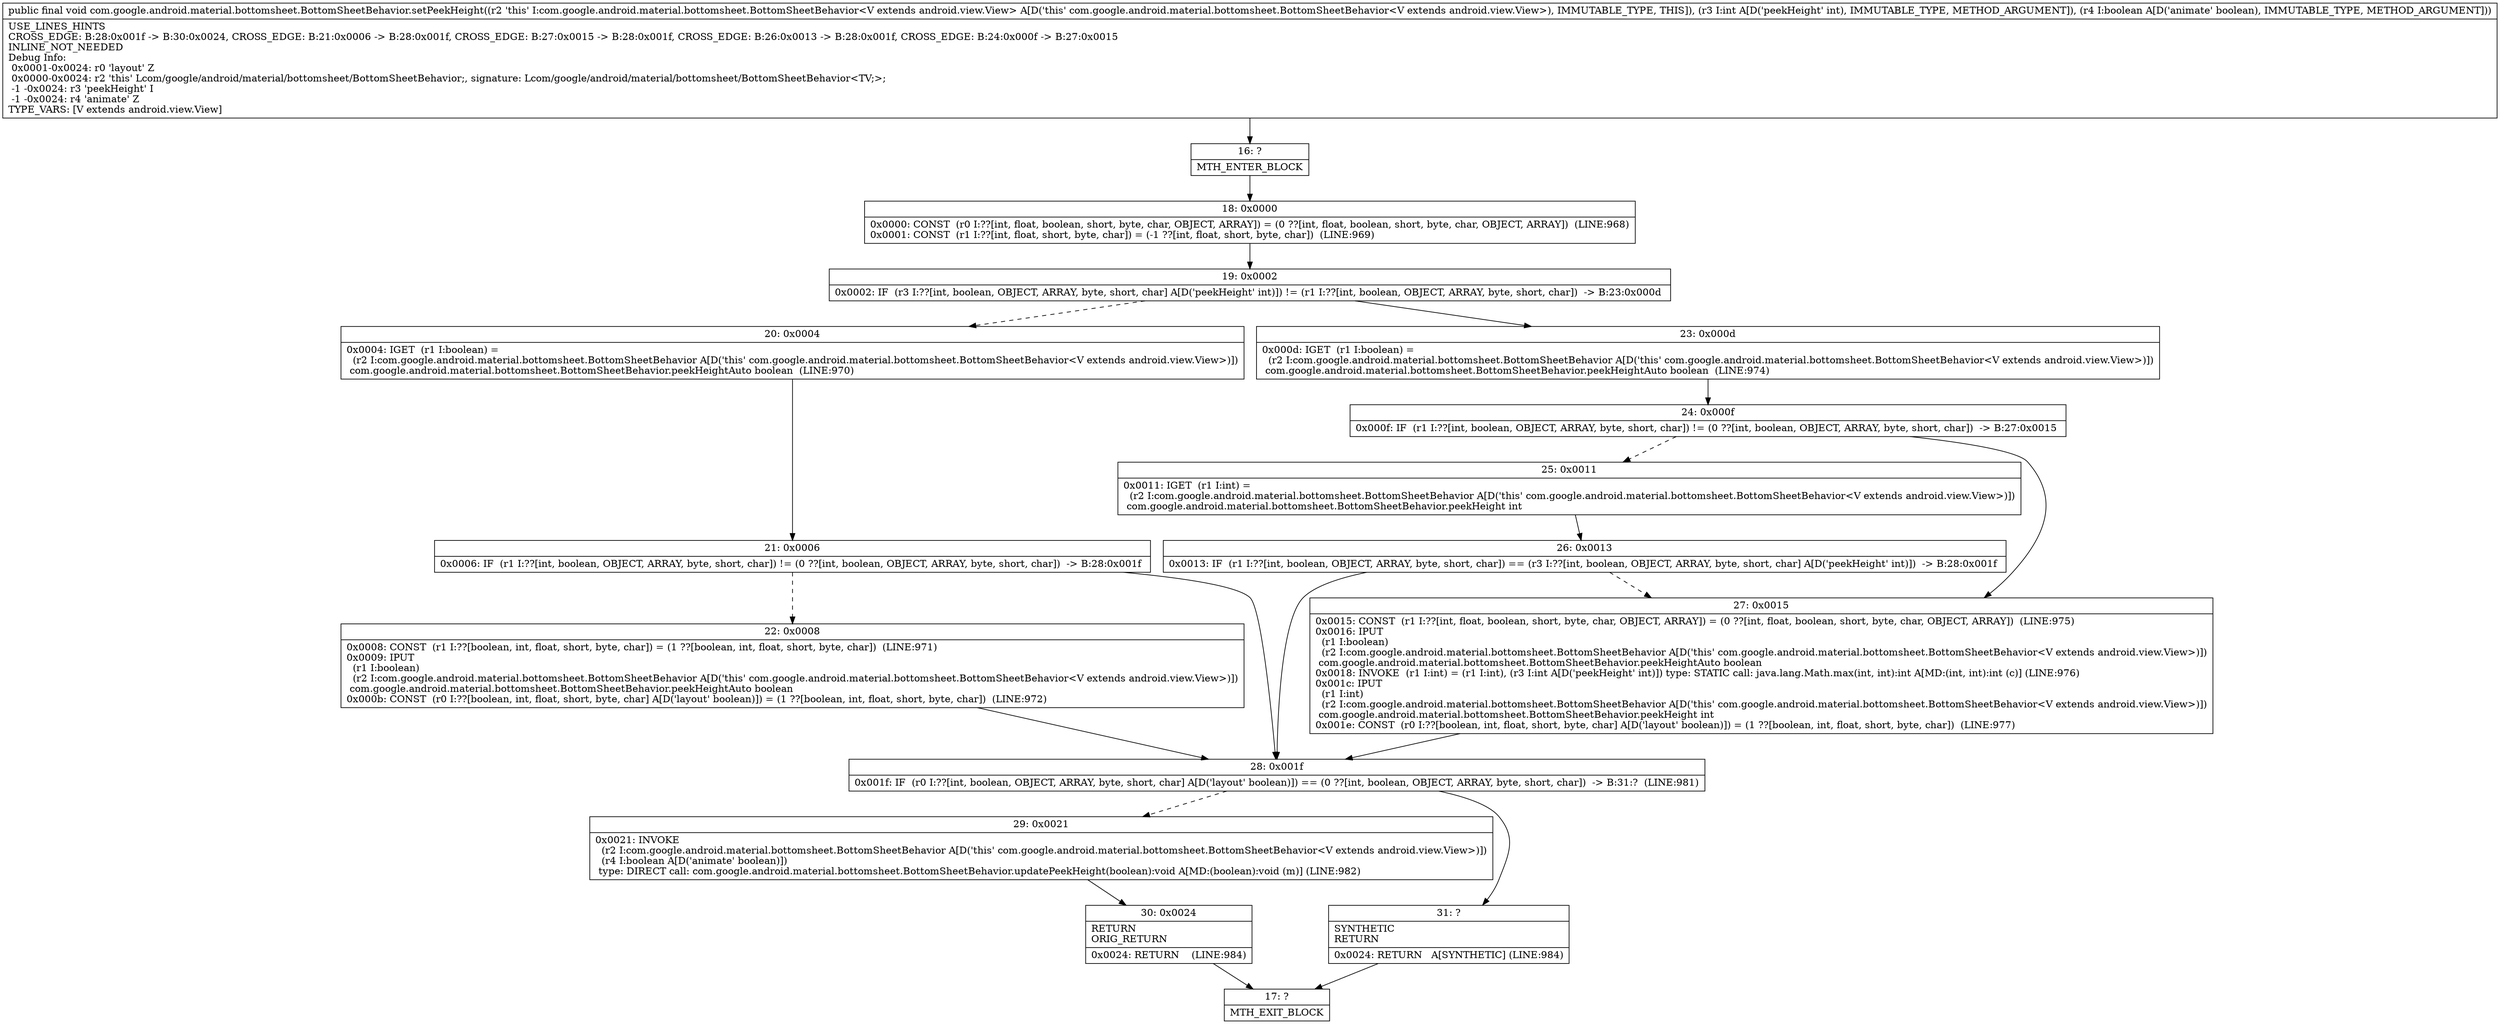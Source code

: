 digraph "CFG forcom.google.android.material.bottomsheet.BottomSheetBehavior.setPeekHeight(IZ)V" {
Node_16 [shape=record,label="{16\:\ ?|MTH_ENTER_BLOCK\l}"];
Node_18 [shape=record,label="{18\:\ 0x0000|0x0000: CONST  (r0 I:??[int, float, boolean, short, byte, char, OBJECT, ARRAY]) = (0 ??[int, float, boolean, short, byte, char, OBJECT, ARRAY])  (LINE:968)\l0x0001: CONST  (r1 I:??[int, float, short, byte, char]) = (\-1 ??[int, float, short, byte, char])  (LINE:969)\l}"];
Node_19 [shape=record,label="{19\:\ 0x0002|0x0002: IF  (r3 I:??[int, boolean, OBJECT, ARRAY, byte, short, char] A[D('peekHeight' int)]) != (r1 I:??[int, boolean, OBJECT, ARRAY, byte, short, char])  \-\> B:23:0x000d \l}"];
Node_20 [shape=record,label="{20\:\ 0x0004|0x0004: IGET  (r1 I:boolean) = \l  (r2 I:com.google.android.material.bottomsheet.BottomSheetBehavior A[D('this' com.google.android.material.bottomsheet.BottomSheetBehavior\<V extends android.view.View\>)])\l com.google.android.material.bottomsheet.BottomSheetBehavior.peekHeightAuto boolean  (LINE:970)\l}"];
Node_21 [shape=record,label="{21\:\ 0x0006|0x0006: IF  (r1 I:??[int, boolean, OBJECT, ARRAY, byte, short, char]) != (0 ??[int, boolean, OBJECT, ARRAY, byte, short, char])  \-\> B:28:0x001f \l}"];
Node_22 [shape=record,label="{22\:\ 0x0008|0x0008: CONST  (r1 I:??[boolean, int, float, short, byte, char]) = (1 ??[boolean, int, float, short, byte, char])  (LINE:971)\l0x0009: IPUT  \l  (r1 I:boolean)\l  (r2 I:com.google.android.material.bottomsheet.BottomSheetBehavior A[D('this' com.google.android.material.bottomsheet.BottomSheetBehavior\<V extends android.view.View\>)])\l com.google.android.material.bottomsheet.BottomSheetBehavior.peekHeightAuto boolean \l0x000b: CONST  (r0 I:??[boolean, int, float, short, byte, char] A[D('layout' boolean)]) = (1 ??[boolean, int, float, short, byte, char])  (LINE:972)\l}"];
Node_28 [shape=record,label="{28\:\ 0x001f|0x001f: IF  (r0 I:??[int, boolean, OBJECT, ARRAY, byte, short, char] A[D('layout' boolean)]) == (0 ??[int, boolean, OBJECT, ARRAY, byte, short, char])  \-\> B:31:?  (LINE:981)\l}"];
Node_29 [shape=record,label="{29\:\ 0x0021|0x0021: INVOKE  \l  (r2 I:com.google.android.material.bottomsheet.BottomSheetBehavior A[D('this' com.google.android.material.bottomsheet.BottomSheetBehavior\<V extends android.view.View\>)])\l  (r4 I:boolean A[D('animate' boolean)])\l type: DIRECT call: com.google.android.material.bottomsheet.BottomSheetBehavior.updatePeekHeight(boolean):void A[MD:(boolean):void (m)] (LINE:982)\l}"];
Node_30 [shape=record,label="{30\:\ 0x0024|RETURN\lORIG_RETURN\l|0x0024: RETURN    (LINE:984)\l}"];
Node_17 [shape=record,label="{17\:\ ?|MTH_EXIT_BLOCK\l}"];
Node_31 [shape=record,label="{31\:\ ?|SYNTHETIC\lRETURN\l|0x0024: RETURN   A[SYNTHETIC] (LINE:984)\l}"];
Node_23 [shape=record,label="{23\:\ 0x000d|0x000d: IGET  (r1 I:boolean) = \l  (r2 I:com.google.android.material.bottomsheet.BottomSheetBehavior A[D('this' com.google.android.material.bottomsheet.BottomSheetBehavior\<V extends android.view.View\>)])\l com.google.android.material.bottomsheet.BottomSheetBehavior.peekHeightAuto boolean  (LINE:974)\l}"];
Node_24 [shape=record,label="{24\:\ 0x000f|0x000f: IF  (r1 I:??[int, boolean, OBJECT, ARRAY, byte, short, char]) != (0 ??[int, boolean, OBJECT, ARRAY, byte, short, char])  \-\> B:27:0x0015 \l}"];
Node_25 [shape=record,label="{25\:\ 0x0011|0x0011: IGET  (r1 I:int) = \l  (r2 I:com.google.android.material.bottomsheet.BottomSheetBehavior A[D('this' com.google.android.material.bottomsheet.BottomSheetBehavior\<V extends android.view.View\>)])\l com.google.android.material.bottomsheet.BottomSheetBehavior.peekHeight int \l}"];
Node_26 [shape=record,label="{26\:\ 0x0013|0x0013: IF  (r1 I:??[int, boolean, OBJECT, ARRAY, byte, short, char]) == (r3 I:??[int, boolean, OBJECT, ARRAY, byte, short, char] A[D('peekHeight' int)])  \-\> B:28:0x001f \l}"];
Node_27 [shape=record,label="{27\:\ 0x0015|0x0015: CONST  (r1 I:??[int, float, boolean, short, byte, char, OBJECT, ARRAY]) = (0 ??[int, float, boolean, short, byte, char, OBJECT, ARRAY])  (LINE:975)\l0x0016: IPUT  \l  (r1 I:boolean)\l  (r2 I:com.google.android.material.bottomsheet.BottomSheetBehavior A[D('this' com.google.android.material.bottomsheet.BottomSheetBehavior\<V extends android.view.View\>)])\l com.google.android.material.bottomsheet.BottomSheetBehavior.peekHeightAuto boolean \l0x0018: INVOKE  (r1 I:int) = (r1 I:int), (r3 I:int A[D('peekHeight' int)]) type: STATIC call: java.lang.Math.max(int, int):int A[MD:(int, int):int (c)] (LINE:976)\l0x001c: IPUT  \l  (r1 I:int)\l  (r2 I:com.google.android.material.bottomsheet.BottomSheetBehavior A[D('this' com.google.android.material.bottomsheet.BottomSheetBehavior\<V extends android.view.View\>)])\l com.google.android.material.bottomsheet.BottomSheetBehavior.peekHeight int \l0x001e: CONST  (r0 I:??[boolean, int, float, short, byte, char] A[D('layout' boolean)]) = (1 ??[boolean, int, float, short, byte, char])  (LINE:977)\l}"];
MethodNode[shape=record,label="{public final void com.google.android.material.bottomsheet.BottomSheetBehavior.setPeekHeight((r2 'this' I:com.google.android.material.bottomsheet.BottomSheetBehavior\<V extends android.view.View\> A[D('this' com.google.android.material.bottomsheet.BottomSheetBehavior\<V extends android.view.View\>), IMMUTABLE_TYPE, THIS]), (r3 I:int A[D('peekHeight' int), IMMUTABLE_TYPE, METHOD_ARGUMENT]), (r4 I:boolean A[D('animate' boolean), IMMUTABLE_TYPE, METHOD_ARGUMENT]))  | USE_LINES_HINTS\lCROSS_EDGE: B:28:0x001f \-\> B:30:0x0024, CROSS_EDGE: B:21:0x0006 \-\> B:28:0x001f, CROSS_EDGE: B:27:0x0015 \-\> B:28:0x001f, CROSS_EDGE: B:26:0x0013 \-\> B:28:0x001f, CROSS_EDGE: B:24:0x000f \-\> B:27:0x0015\lINLINE_NOT_NEEDED\lDebug Info:\l  0x0001\-0x0024: r0 'layout' Z\l  0x0000\-0x0024: r2 'this' Lcom\/google\/android\/material\/bottomsheet\/BottomSheetBehavior;, signature: Lcom\/google\/android\/material\/bottomsheet\/BottomSheetBehavior\<TV;\>;\l  \-1 \-0x0024: r3 'peekHeight' I\l  \-1 \-0x0024: r4 'animate' Z\lTYPE_VARS: [V extends android.view.View]\l}"];
MethodNode -> Node_16;Node_16 -> Node_18;
Node_18 -> Node_19;
Node_19 -> Node_20[style=dashed];
Node_19 -> Node_23;
Node_20 -> Node_21;
Node_21 -> Node_22[style=dashed];
Node_21 -> Node_28;
Node_22 -> Node_28;
Node_28 -> Node_29[style=dashed];
Node_28 -> Node_31;
Node_29 -> Node_30;
Node_30 -> Node_17;
Node_31 -> Node_17;
Node_23 -> Node_24;
Node_24 -> Node_25[style=dashed];
Node_24 -> Node_27;
Node_25 -> Node_26;
Node_26 -> Node_27[style=dashed];
Node_26 -> Node_28;
Node_27 -> Node_28;
}

